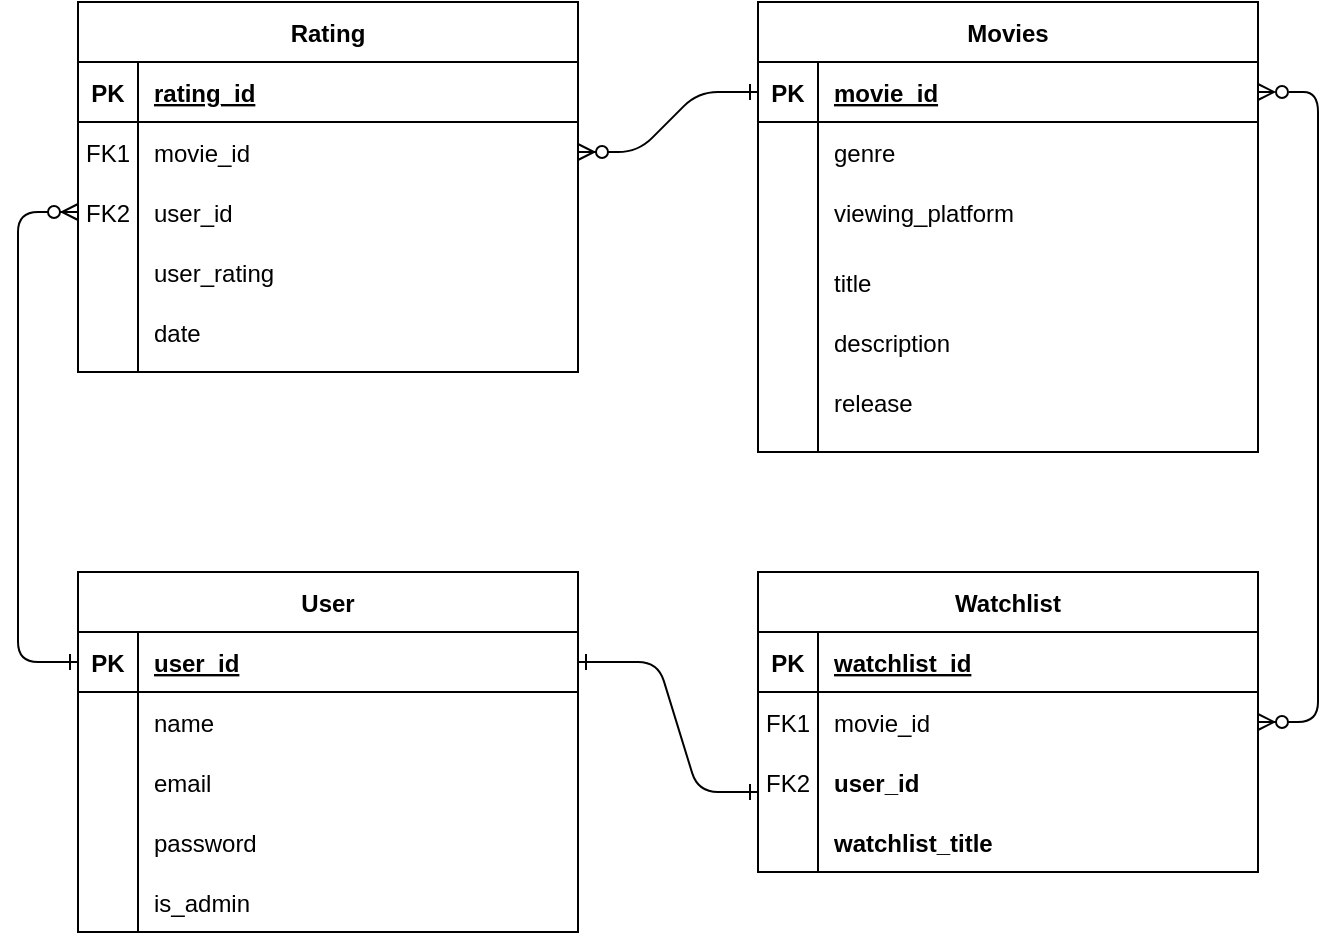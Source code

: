 <mxfile version="24.0.1" type="github">
  <diagram name="Page-1" id="VZ8TZioXoQ4soNBFt9CI">
    <mxGraphModel dx="1195" dy="643" grid="1" gridSize="10" guides="1" tooltips="1" connect="1" arrows="1" fold="1" page="1" pageScale="1" pageWidth="827" pageHeight="1169" math="0" shadow="0">
      <root>
        <mxCell id="0" />
        <mxCell id="1" parent="0" />
        <mxCell id="Lzg3O5H3v1BymecH2_Rd-1" value="" style="endArrow=ERzeroToMany;startArrow=ERone;endFill=1;startFill=0;exitX=0;exitY=0.5;exitDx=0;exitDy=0;elbow=vertical;" parent="1" source="Lzg3O5H3v1BymecH2_Rd-24" edge="1">
          <mxGeometry width="100" height="100" relative="1" as="geometry">
            <mxPoint x="30" y="430" as="sourcePoint" />
            <mxPoint x="120" y="210" as="targetPoint" />
            <Array as="points">
              <mxPoint x="90" y="435" />
              <mxPoint x="90" y="330" />
              <mxPoint x="90" y="210" />
            </Array>
          </mxGeometry>
        </mxCell>
        <mxCell id="Lzg3O5H3v1BymecH2_Rd-2" value="" style="edgeStyle=entityRelationEdgeStyle;endArrow=ERzeroToMany;startArrow=ERone;endFill=1;startFill=0;exitX=0;exitY=0.5;exitDx=0;exitDy=0;entryX=1;entryY=0.5;entryDx=0;entryDy=0;" parent="1" source="Lzg3O5H3v1BymecH2_Rd-4" target="Lzg3O5H3v1BymecH2_Rd-17" edge="1">
          <mxGeometry width="100" height="100" relative="1" as="geometry">
            <mxPoint x="600" y="210" as="sourcePoint" />
            <mxPoint x="640" y="290" as="targetPoint" />
          </mxGeometry>
        </mxCell>
        <mxCell id="Lzg3O5H3v1BymecH2_Rd-3" value="Movies" style="shape=table;startSize=30;container=1;collapsible=1;childLayout=tableLayout;fixedRows=1;rowLines=0;fontStyle=1;align=center;resizeLast=1;" parent="1" vertex="1">
          <mxGeometry x="460" y="105" width="250" height="225" as="geometry" />
        </mxCell>
        <mxCell id="Lzg3O5H3v1BymecH2_Rd-4" value="" style="shape=partialRectangle;collapsible=0;dropTarget=0;pointerEvents=0;fillColor=none;points=[[0,0.5],[1,0.5]];portConstraint=eastwest;top=0;left=0;right=0;bottom=1;" parent="Lzg3O5H3v1BymecH2_Rd-3" vertex="1">
          <mxGeometry y="30" width="250" height="30" as="geometry" />
        </mxCell>
        <mxCell id="Lzg3O5H3v1BymecH2_Rd-5" value="PK" style="shape=partialRectangle;overflow=hidden;connectable=0;fillColor=none;top=0;left=0;bottom=0;right=0;fontStyle=1;" parent="Lzg3O5H3v1BymecH2_Rd-4" vertex="1">
          <mxGeometry width="30" height="30" as="geometry">
            <mxRectangle width="30" height="30" as="alternateBounds" />
          </mxGeometry>
        </mxCell>
        <mxCell id="Lzg3O5H3v1BymecH2_Rd-6" value="movie_id" style="shape=partialRectangle;overflow=hidden;connectable=0;fillColor=none;top=0;left=0;bottom=0;right=0;align=left;spacingLeft=6;fontStyle=5;" parent="Lzg3O5H3v1BymecH2_Rd-4" vertex="1">
          <mxGeometry x="30" width="220" height="30" as="geometry">
            <mxRectangle width="220" height="30" as="alternateBounds" />
          </mxGeometry>
        </mxCell>
        <mxCell id="Lzg3O5H3v1BymecH2_Rd-10" value="" style="shape=partialRectangle;collapsible=0;dropTarget=0;pointerEvents=0;fillColor=none;points=[[0,0.5],[1,0.5]];portConstraint=eastwest;top=0;left=0;right=0;bottom=0;" parent="Lzg3O5H3v1BymecH2_Rd-3" vertex="1">
          <mxGeometry y="60" width="250" height="30" as="geometry" />
        </mxCell>
        <mxCell id="Lzg3O5H3v1BymecH2_Rd-11" value="" style="shape=partialRectangle;overflow=hidden;connectable=0;fillColor=none;top=0;left=0;bottom=0;right=0;" parent="Lzg3O5H3v1BymecH2_Rd-10" vertex="1">
          <mxGeometry width="30" height="30" as="geometry">
            <mxRectangle width="30" height="30" as="alternateBounds" />
          </mxGeometry>
        </mxCell>
        <mxCell id="Lzg3O5H3v1BymecH2_Rd-12" value="" style="shape=partialRectangle;overflow=hidden;connectable=0;fillColor=none;top=0;left=0;bottom=0;right=0;align=left;spacingLeft=6;" parent="Lzg3O5H3v1BymecH2_Rd-10" vertex="1">
          <mxGeometry x="30" width="220" height="30" as="geometry">
            <mxRectangle width="220" height="30" as="alternateBounds" />
          </mxGeometry>
        </mxCell>
        <mxCell id="Lzg3O5H3v1BymecH2_Rd-13" value="Rating" style="shape=table;startSize=30;container=1;collapsible=1;childLayout=tableLayout;fixedRows=1;rowLines=0;fontStyle=1;align=center;resizeLast=1;" parent="1" vertex="1">
          <mxGeometry x="120" y="105" width="250" height="185" as="geometry" />
        </mxCell>
        <mxCell id="Lzg3O5H3v1BymecH2_Rd-14" value="" style="shape=partialRectangle;collapsible=0;dropTarget=0;pointerEvents=0;fillColor=none;points=[[0,0.5],[1,0.5]];portConstraint=eastwest;top=0;left=0;right=0;bottom=1;" parent="Lzg3O5H3v1BymecH2_Rd-13" vertex="1">
          <mxGeometry y="30" width="250" height="30" as="geometry" />
        </mxCell>
        <mxCell id="Lzg3O5H3v1BymecH2_Rd-15" value="PK" style="shape=partialRectangle;overflow=hidden;connectable=0;fillColor=none;top=0;left=0;bottom=0;right=0;fontStyle=1;" parent="Lzg3O5H3v1BymecH2_Rd-14" vertex="1">
          <mxGeometry width="30" height="30" as="geometry">
            <mxRectangle width="30" height="30" as="alternateBounds" />
          </mxGeometry>
        </mxCell>
        <mxCell id="Lzg3O5H3v1BymecH2_Rd-16" value="rating_id" style="shape=partialRectangle;overflow=hidden;connectable=0;fillColor=none;top=0;left=0;bottom=0;right=0;align=left;spacingLeft=6;fontStyle=5;" parent="Lzg3O5H3v1BymecH2_Rd-14" vertex="1">
          <mxGeometry x="30" width="220" height="30" as="geometry">
            <mxRectangle width="220" height="30" as="alternateBounds" />
          </mxGeometry>
        </mxCell>
        <mxCell id="Lzg3O5H3v1BymecH2_Rd-17" value="" style="shape=partialRectangle;collapsible=0;dropTarget=0;pointerEvents=0;fillColor=none;points=[[0,0.5],[1,0.5]];portConstraint=eastwest;top=0;left=0;right=0;bottom=0;" parent="Lzg3O5H3v1BymecH2_Rd-13" vertex="1">
          <mxGeometry y="60" width="250" height="30" as="geometry" />
        </mxCell>
        <mxCell id="Lzg3O5H3v1BymecH2_Rd-18" value="FK1" style="shape=partialRectangle;overflow=hidden;connectable=0;fillColor=none;top=0;left=0;bottom=0;right=0;" parent="Lzg3O5H3v1BymecH2_Rd-17" vertex="1">
          <mxGeometry width="30" height="30" as="geometry">
            <mxRectangle width="30" height="30" as="alternateBounds" />
          </mxGeometry>
        </mxCell>
        <mxCell id="Lzg3O5H3v1BymecH2_Rd-19" value="movie_id" style="shape=partialRectangle;overflow=hidden;connectable=0;fillColor=none;top=0;left=0;bottom=0;right=0;align=left;spacingLeft=6;" parent="Lzg3O5H3v1BymecH2_Rd-17" vertex="1">
          <mxGeometry x="30" width="220" height="30" as="geometry">
            <mxRectangle width="220" height="30" as="alternateBounds" />
          </mxGeometry>
        </mxCell>
        <mxCell id="Lzg3O5H3v1BymecH2_Rd-20" value="" style="shape=partialRectangle;collapsible=0;dropTarget=0;pointerEvents=0;fillColor=none;points=[[0,0.5],[1,0.5]];portConstraint=eastwest;top=0;left=0;right=0;bottom=0;" parent="Lzg3O5H3v1BymecH2_Rd-13" vertex="1">
          <mxGeometry y="90" width="250" height="30" as="geometry" />
        </mxCell>
        <mxCell id="Lzg3O5H3v1BymecH2_Rd-21" value="" style="shape=partialRectangle;overflow=hidden;connectable=0;fillColor=none;top=0;left=0;bottom=0;right=0;" parent="Lzg3O5H3v1BymecH2_Rd-20" vertex="1">
          <mxGeometry width="30" height="30" as="geometry">
            <mxRectangle width="30" height="30" as="alternateBounds" />
          </mxGeometry>
        </mxCell>
        <mxCell id="Lzg3O5H3v1BymecH2_Rd-22" value="user_id" style="shape=partialRectangle;overflow=hidden;connectable=0;fillColor=none;top=0;left=0;bottom=0;right=0;align=left;spacingLeft=6;" parent="Lzg3O5H3v1BymecH2_Rd-20" vertex="1">
          <mxGeometry x="30" width="220" height="30" as="geometry">
            <mxRectangle width="220" height="30" as="alternateBounds" />
          </mxGeometry>
        </mxCell>
        <mxCell id="Lzg3O5H3v1BymecH2_Rd-23" value="User" style="shape=table;startSize=30;container=1;collapsible=1;childLayout=tableLayout;fixedRows=1;rowLines=0;fontStyle=1;align=center;resizeLast=1;" parent="1" vertex="1">
          <mxGeometry x="120" y="390" width="250" height="180" as="geometry" />
        </mxCell>
        <mxCell id="Lzg3O5H3v1BymecH2_Rd-24" value="" style="shape=partialRectangle;collapsible=0;dropTarget=0;pointerEvents=0;fillColor=none;points=[[0,0.5],[1,0.5]];portConstraint=eastwest;top=0;left=0;right=0;bottom=1;" parent="Lzg3O5H3v1BymecH2_Rd-23" vertex="1">
          <mxGeometry y="30" width="250" height="30" as="geometry" />
        </mxCell>
        <mxCell id="Lzg3O5H3v1BymecH2_Rd-25" value="PK" style="shape=partialRectangle;overflow=hidden;connectable=0;fillColor=none;top=0;left=0;bottom=0;right=0;fontStyle=1;" parent="Lzg3O5H3v1BymecH2_Rd-24" vertex="1">
          <mxGeometry width="30" height="30" as="geometry">
            <mxRectangle width="30" height="30" as="alternateBounds" />
          </mxGeometry>
        </mxCell>
        <mxCell id="Lzg3O5H3v1BymecH2_Rd-26" value="user_id" style="shape=partialRectangle;overflow=hidden;connectable=0;fillColor=none;top=0;left=0;bottom=0;right=0;align=left;spacingLeft=6;fontStyle=5;" parent="Lzg3O5H3v1BymecH2_Rd-24" vertex="1">
          <mxGeometry x="30" width="220" height="30" as="geometry">
            <mxRectangle width="220" height="30" as="alternateBounds" />
          </mxGeometry>
        </mxCell>
        <mxCell id="Lzg3O5H3v1BymecH2_Rd-27" value="" style="shape=partialRectangle;collapsible=0;dropTarget=0;pointerEvents=0;fillColor=none;points=[[0,0.5],[1,0.5]];portConstraint=eastwest;top=0;left=0;right=0;bottom=0;" parent="Lzg3O5H3v1BymecH2_Rd-23" vertex="1">
          <mxGeometry y="60" width="250" height="30" as="geometry" />
        </mxCell>
        <mxCell id="Lzg3O5H3v1BymecH2_Rd-28" value="" style="shape=partialRectangle;overflow=hidden;connectable=0;fillColor=none;top=0;left=0;bottom=0;right=0;" parent="Lzg3O5H3v1BymecH2_Rd-27" vertex="1">
          <mxGeometry width="30" height="30" as="geometry">
            <mxRectangle width="30" height="30" as="alternateBounds" />
          </mxGeometry>
        </mxCell>
        <mxCell id="Lzg3O5H3v1BymecH2_Rd-29" value="name" style="shape=partialRectangle;overflow=hidden;connectable=0;fillColor=none;top=0;left=0;bottom=0;right=0;align=left;spacingLeft=6;" parent="Lzg3O5H3v1BymecH2_Rd-27" vertex="1">
          <mxGeometry x="30" width="220" height="30" as="geometry">
            <mxRectangle width="220" height="30" as="alternateBounds" />
          </mxGeometry>
        </mxCell>
        <mxCell id="Lzg3O5H3v1BymecH2_Rd-37" value="" style="shape=partialRectangle;collapsible=0;dropTarget=0;pointerEvents=0;fillColor=none;points=[[0,0.5],[1,0.5]];portConstraint=eastwest;top=0;left=0;right=0;bottom=0;" parent="1" vertex="1">
          <mxGeometry x="120" y="480" width="250" height="30" as="geometry" />
        </mxCell>
        <mxCell id="Lzg3O5H3v1BymecH2_Rd-38" value="" style="shape=partialRectangle;overflow=hidden;connectable=0;fillColor=none;top=0;left=0;bottom=0;right=0;" parent="Lzg3O5H3v1BymecH2_Rd-37" vertex="1">
          <mxGeometry width="30" height="30" as="geometry">
            <mxRectangle width="30" height="30" as="alternateBounds" />
          </mxGeometry>
        </mxCell>
        <mxCell id="Lzg3O5H3v1BymecH2_Rd-39" value="email" style="shape=partialRectangle;overflow=hidden;connectable=0;fillColor=none;top=0;left=0;bottom=0;right=0;align=left;spacingLeft=6;" parent="Lzg3O5H3v1BymecH2_Rd-37" vertex="1">
          <mxGeometry x="30" width="220" height="30" as="geometry">
            <mxRectangle width="220" height="30" as="alternateBounds" />
          </mxGeometry>
        </mxCell>
        <mxCell id="Lzg3O5H3v1BymecH2_Rd-46" value="" style="shape=partialRectangle;collapsible=0;dropTarget=0;pointerEvents=0;fillColor=none;points=[[0,0.5],[1,0.5]];portConstraint=eastwest;top=0;left=0;right=0;bottom=0;" parent="1" vertex="1">
          <mxGeometry x="460" y="165" width="250" height="30" as="geometry" />
        </mxCell>
        <mxCell id="Lzg3O5H3v1BymecH2_Rd-47" value="" style="shape=partialRectangle;overflow=hidden;connectable=0;fillColor=none;top=0;left=0;bottom=0;right=0;" parent="Lzg3O5H3v1BymecH2_Rd-46" vertex="1">
          <mxGeometry width="30" height="30" as="geometry">
            <mxRectangle width="30" height="30" as="alternateBounds" />
          </mxGeometry>
        </mxCell>
        <mxCell id="Lzg3O5H3v1BymecH2_Rd-48" value="genre" style="shape=partialRectangle;overflow=hidden;connectable=0;fillColor=none;top=0;left=0;bottom=0;right=0;align=left;spacingLeft=6;" parent="Lzg3O5H3v1BymecH2_Rd-46" vertex="1">
          <mxGeometry x="30" width="220" height="30" as="geometry">
            <mxRectangle width="220" height="30" as="alternateBounds" />
          </mxGeometry>
        </mxCell>
        <mxCell id="Lzg3O5H3v1BymecH2_Rd-49" value="" style="shape=partialRectangle;collapsible=0;dropTarget=0;pointerEvents=0;fillColor=none;points=[[0,0.5],[1,0.5]];portConstraint=eastwest;top=0;left=0;right=0;bottom=0;" parent="1" vertex="1">
          <mxGeometry x="460" y="195" width="250" height="30" as="geometry" />
        </mxCell>
        <mxCell id="Lzg3O5H3v1BymecH2_Rd-50" value="" style="shape=partialRectangle;overflow=hidden;connectable=0;fillColor=none;top=0;left=0;bottom=0;right=0;" parent="Lzg3O5H3v1BymecH2_Rd-49" vertex="1">
          <mxGeometry width="30" height="30" as="geometry">
            <mxRectangle width="30" height="30" as="alternateBounds" />
          </mxGeometry>
        </mxCell>
        <mxCell id="Lzg3O5H3v1BymecH2_Rd-51" value="viewing_platform" style="shape=partialRectangle;overflow=hidden;connectable=0;fillColor=none;top=0;left=0;bottom=0;right=0;align=left;spacingLeft=6;" parent="Lzg3O5H3v1BymecH2_Rd-49" vertex="1">
          <mxGeometry x="30" width="220" height="30" as="geometry">
            <mxRectangle width="220" height="30" as="alternateBounds" />
          </mxGeometry>
        </mxCell>
        <mxCell id="Lzg3O5H3v1BymecH2_Rd-53" value="FK2" style="shape=partialRectangle;overflow=hidden;connectable=0;fillColor=none;top=0;left=0;bottom=0;right=0;" parent="1" vertex="1">
          <mxGeometry x="120" y="195" width="30" height="30" as="geometry">
            <mxRectangle width="30" height="30" as="alternateBounds" />
          </mxGeometry>
        </mxCell>
        <mxCell id="Lzg3O5H3v1BymecH2_Rd-54" value="" style="endArrow=none;html=1;rounded=0;entryX=0.124;entryY=0.1;entryDx=0;entryDy=0;entryPerimeter=0;" parent="1" edge="1">
          <mxGeometry width="50" height="50" relative="1" as="geometry">
            <mxPoint x="150" y="570" as="sourcePoint" />
            <mxPoint x="150" y="480" as="targetPoint" />
          </mxGeometry>
        </mxCell>
        <mxCell id="Lzg3O5H3v1BymecH2_Rd-55" value="" style="endArrow=none;html=1;rounded=0;entryX=0.124;entryY=0.1;entryDx=0;entryDy=0;entryPerimeter=0;" parent="1" edge="1">
          <mxGeometry width="50" height="50" relative="1" as="geometry">
            <mxPoint x="490" y="330" as="sourcePoint" />
            <mxPoint x="490" y="175" as="targetPoint" />
          </mxGeometry>
        </mxCell>
        <mxCell id="1sz8dIc86f0xHzPDoxNp-1" value="user_rating" style="shape=partialRectangle;overflow=hidden;connectable=0;fillColor=none;top=0;left=0;bottom=0;right=0;align=left;spacingLeft=6;" parent="1" vertex="1">
          <mxGeometry x="150" y="225" width="220" height="30" as="geometry">
            <mxRectangle width="220" height="30" as="alternateBounds" />
          </mxGeometry>
        </mxCell>
        <mxCell id="1sz8dIc86f0xHzPDoxNp-2" value="" style="endArrow=none;html=1;rounded=0;entryX=0.124;entryY=0.1;entryDx=0;entryDy=0;entryPerimeter=0;" parent="1" edge="1">
          <mxGeometry width="50" height="50" relative="1" as="geometry">
            <mxPoint x="150" y="290" as="sourcePoint" />
            <mxPoint x="150" y="175" as="targetPoint" />
          </mxGeometry>
        </mxCell>
        <mxCell id="1sz8dIc86f0xHzPDoxNp-3" value="Watchlist" style="shape=table;startSize=30;container=1;collapsible=1;childLayout=tableLayout;fixedRows=1;rowLines=0;fontStyle=1;align=center;resizeLast=1;" parent="1" vertex="1">
          <mxGeometry x="460" y="390" width="250" height="150" as="geometry" />
        </mxCell>
        <mxCell id="1sz8dIc86f0xHzPDoxNp-4" value="" style="shape=partialRectangle;collapsible=0;dropTarget=0;pointerEvents=0;fillColor=none;points=[[0,0.5],[1,0.5]];portConstraint=eastwest;top=0;left=0;right=0;bottom=1;" parent="1sz8dIc86f0xHzPDoxNp-3" vertex="1">
          <mxGeometry y="30" width="250" height="30" as="geometry" />
        </mxCell>
        <mxCell id="1sz8dIc86f0xHzPDoxNp-5" value="PK" style="shape=partialRectangle;overflow=hidden;connectable=0;fillColor=none;top=0;left=0;bottom=0;right=0;fontStyle=1;" parent="1sz8dIc86f0xHzPDoxNp-4" vertex="1">
          <mxGeometry width="30" height="30" as="geometry">
            <mxRectangle width="30" height="30" as="alternateBounds" />
          </mxGeometry>
        </mxCell>
        <mxCell id="1sz8dIc86f0xHzPDoxNp-6" value="watchlist_id" style="shape=partialRectangle;overflow=hidden;connectable=0;fillColor=none;top=0;left=0;bottom=0;right=0;align=left;spacingLeft=6;fontStyle=5;" parent="1sz8dIc86f0xHzPDoxNp-4" vertex="1">
          <mxGeometry x="30" width="220" height="30" as="geometry">
            <mxRectangle width="220" height="30" as="alternateBounds" />
          </mxGeometry>
        </mxCell>
        <mxCell id="1sz8dIc86f0xHzPDoxNp-7" value="" style="shape=partialRectangle;collapsible=0;dropTarget=0;pointerEvents=0;fillColor=none;points=[[0,0.5],[1,0.5]];portConstraint=eastwest;top=0;left=0;right=0;bottom=0;" parent="1sz8dIc86f0xHzPDoxNp-3" vertex="1">
          <mxGeometry y="60" width="250" height="30" as="geometry" />
        </mxCell>
        <mxCell id="1sz8dIc86f0xHzPDoxNp-8" value="" style="shape=partialRectangle;overflow=hidden;connectable=0;fillColor=none;top=0;left=0;bottom=0;right=0;" parent="1sz8dIc86f0xHzPDoxNp-7" vertex="1">
          <mxGeometry width="30" height="30" as="geometry">
            <mxRectangle width="30" height="30" as="alternateBounds" />
          </mxGeometry>
        </mxCell>
        <mxCell id="1sz8dIc86f0xHzPDoxNp-9" value="movie_id" style="shape=partialRectangle;overflow=hidden;connectable=0;fillColor=none;top=0;left=0;bottom=0;right=0;align=left;spacingLeft=6;" parent="1sz8dIc86f0xHzPDoxNp-7" vertex="1">
          <mxGeometry x="30" width="220" height="30" as="geometry">
            <mxRectangle width="220" height="30" as="alternateBounds" />
          </mxGeometry>
        </mxCell>
        <mxCell id="1sz8dIc86f0xHzPDoxNp-16" value="" style="endArrow=none;html=1;rounded=0;entryX=0.124;entryY=0.1;entryDx=0;entryDy=0;entryPerimeter=0;" parent="1" edge="1">
          <mxGeometry width="50" height="50" relative="1" as="geometry">
            <mxPoint x="490" y="540" as="sourcePoint" />
            <mxPoint x="490" y="480" as="targetPoint" />
          </mxGeometry>
        </mxCell>
        <mxCell id="1sz8dIc86f0xHzPDoxNp-17" value="FK1" style="shape=partialRectangle;overflow=hidden;connectable=0;fillColor=none;top=0;left=0;bottom=0;right=0;" parent="1" vertex="1">
          <mxGeometry x="460" y="450" width="30" height="30" as="geometry">
            <mxRectangle width="30" height="30" as="alternateBounds" />
          </mxGeometry>
        </mxCell>
        <mxCell id="1sz8dIc86f0xHzPDoxNp-18" value="" style="edgeStyle=entityRelationEdgeStyle;endArrow=ERzeroToMany;startArrow=ERzeroToMany;endFill=1;startFill=0;entryX=1;entryY=0.5;entryDx=0;entryDy=0;exitX=1;exitY=0.5;exitDx=0;exitDy=0;" parent="1" source="Lzg3O5H3v1BymecH2_Rd-4" target="1sz8dIc86f0xHzPDoxNp-7" edge="1">
          <mxGeometry width="100" height="100" relative="1" as="geometry">
            <mxPoint x="950" y="160" as="sourcePoint" />
            <mxPoint x="510" y="480" as="targetPoint" />
            <Array as="points">
              <mxPoint x="1010" y="420" />
            </Array>
          </mxGeometry>
        </mxCell>
        <mxCell id="1sz8dIc86f0xHzPDoxNp-21" value="user_id" style="shape=partialRectangle;overflow=hidden;connectable=0;fillColor=none;top=0;left=0;bottom=0;right=0;align=left;spacingLeft=6;fontStyle=1;" parent="1" vertex="1">
          <mxGeometry x="490" y="480" width="220" height="30" as="geometry">
            <mxRectangle width="220" height="30" as="alternateBounds" />
          </mxGeometry>
        </mxCell>
        <mxCell id="1sz8dIc86f0xHzPDoxNp-22" value="FK2" style="shape=partialRectangle;overflow=hidden;connectable=0;fillColor=none;top=0;left=0;bottom=0;right=0;" parent="1" vertex="1">
          <mxGeometry x="460" y="480" width="30" height="30" as="geometry">
            <mxRectangle width="30" height="30" as="alternateBounds" />
          </mxGeometry>
        </mxCell>
        <mxCell id="1sz8dIc86f0xHzPDoxNp-23" value="" style="endArrow=ERone;startArrow=ERone;endFill=0;startFill=0;entryX=1;entryY=0.5;entryDx=0;entryDy=0;elbow=vertical;" parent="1" target="Lzg3O5H3v1BymecH2_Rd-24" edge="1">
          <mxGeometry width="100" height="100" relative="1" as="geometry">
            <mxPoint x="460" y="500" as="sourcePoint" />
            <mxPoint x="170" y="630" as="targetPoint" />
            <Array as="points">
              <mxPoint x="430" y="500" />
              <mxPoint x="410" y="435" />
            </Array>
          </mxGeometry>
        </mxCell>
        <mxCell id="kIIzAOJ9mE-05mx9mMwy-1" value="date" style="shape=partialRectangle;overflow=hidden;connectable=0;fillColor=none;top=0;left=0;bottom=0;right=0;align=left;spacingLeft=6;" vertex="1" parent="1">
          <mxGeometry x="150" y="255" width="220" height="30" as="geometry">
            <mxRectangle width="220" height="30" as="alternateBounds" />
          </mxGeometry>
        </mxCell>
        <mxCell id="kIIzAOJ9mE-05mx9mMwy-2" value="" style="shape=partialRectangle;collapsible=0;dropTarget=0;pointerEvents=0;fillColor=none;points=[[0,0.5],[1,0.5]];portConstraint=eastwest;top=0;left=0;right=0;bottom=0;" vertex="1" parent="1">
          <mxGeometry x="460" y="230" width="250" height="30" as="geometry" />
        </mxCell>
        <mxCell id="kIIzAOJ9mE-05mx9mMwy-3" value="" style="shape=partialRectangle;overflow=hidden;connectable=0;fillColor=none;top=0;left=0;bottom=0;right=0;" vertex="1" parent="kIIzAOJ9mE-05mx9mMwy-2">
          <mxGeometry width="30" height="30" as="geometry">
            <mxRectangle width="30" height="30" as="alternateBounds" />
          </mxGeometry>
        </mxCell>
        <mxCell id="kIIzAOJ9mE-05mx9mMwy-4" value="title" style="shape=partialRectangle;overflow=hidden;connectable=0;fillColor=none;top=0;left=0;bottom=0;right=0;align=left;spacingLeft=6;" vertex="1" parent="kIIzAOJ9mE-05mx9mMwy-2">
          <mxGeometry x="30" width="220" height="30" as="geometry">
            <mxRectangle width="220" height="30" as="alternateBounds" />
          </mxGeometry>
        </mxCell>
        <mxCell id="kIIzAOJ9mE-05mx9mMwy-5" value="release" style="shape=partialRectangle;overflow=hidden;connectable=0;fillColor=none;top=0;left=0;bottom=0;right=0;align=left;spacingLeft=6;" vertex="1" parent="1">
          <mxGeometry x="490" y="290" width="220" height="30" as="geometry">
            <mxRectangle width="220" height="30" as="alternateBounds" />
          </mxGeometry>
        </mxCell>
        <mxCell id="kIIzAOJ9mE-05mx9mMwy-6" value="description" style="shape=partialRectangle;overflow=hidden;connectable=0;fillColor=none;top=0;left=0;bottom=0;right=0;align=left;spacingLeft=6;" vertex="1" parent="1">
          <mxGeometry x="490" y="260" width="220" height="30" as="geometry">
            <mxRectangle width="220" height="30" as="alternateBounds" />
          </mxGeometry>
        </mxCell>
        <mxCell id="kIIzAOJ9mE-05mx9mMwy-7" value="watchlist_title" style="shape=partialRectangle;overflow=hidden;connectable=0;fillColor=none;top=0;left=0;bottom=0;right=0;align=left;spacingLeft=6;fontStyle=1;" vertex="1" parent="1">
          <mxGeometry x="490" y="510" width="220" height="30" as="geometry">
            <mxRectangle width="220" height="30" as="alternateBounds" />
          </mxGeometry>
        </mxCell>
        <mxCell id="kIIzAOJ9mE-05mx9mMwy-8" value="is_admin" style="shape=partialRectangle;overflow=hidden;connectable=0;fillColor=none;top=0;left=0;bottom=0;right=0;align=left;spacingLeft=6;" vertex="1" parent="1">
          <mxGeometry x="150" y="540" width="220" height="30" as="geometry">
            <mxRectangle width="220" height="30" as="alternateBounds" />
          </mxGeometry>
        </mxCell>
        <mxCell id="kIIzAOJ9mE-05mx9mMwy-9" value="password" style="shape=partialRectangle;overflow=hidden;connectable=0;fillColor=none;top=0;left=0;bottom=0;right=0;align=left;spacingLeft=6;" vertex="1" parent="1">
          <mxGeometry x="150" y="510" width="220" height="30" as="geometry">
            <mxRectangle width="220" height="30" as="alternateBounds" />
          </mxGeometry>
        </mxCell>
      </root>
    </mxGraphModel>
  </diagram>
</mxfile>

